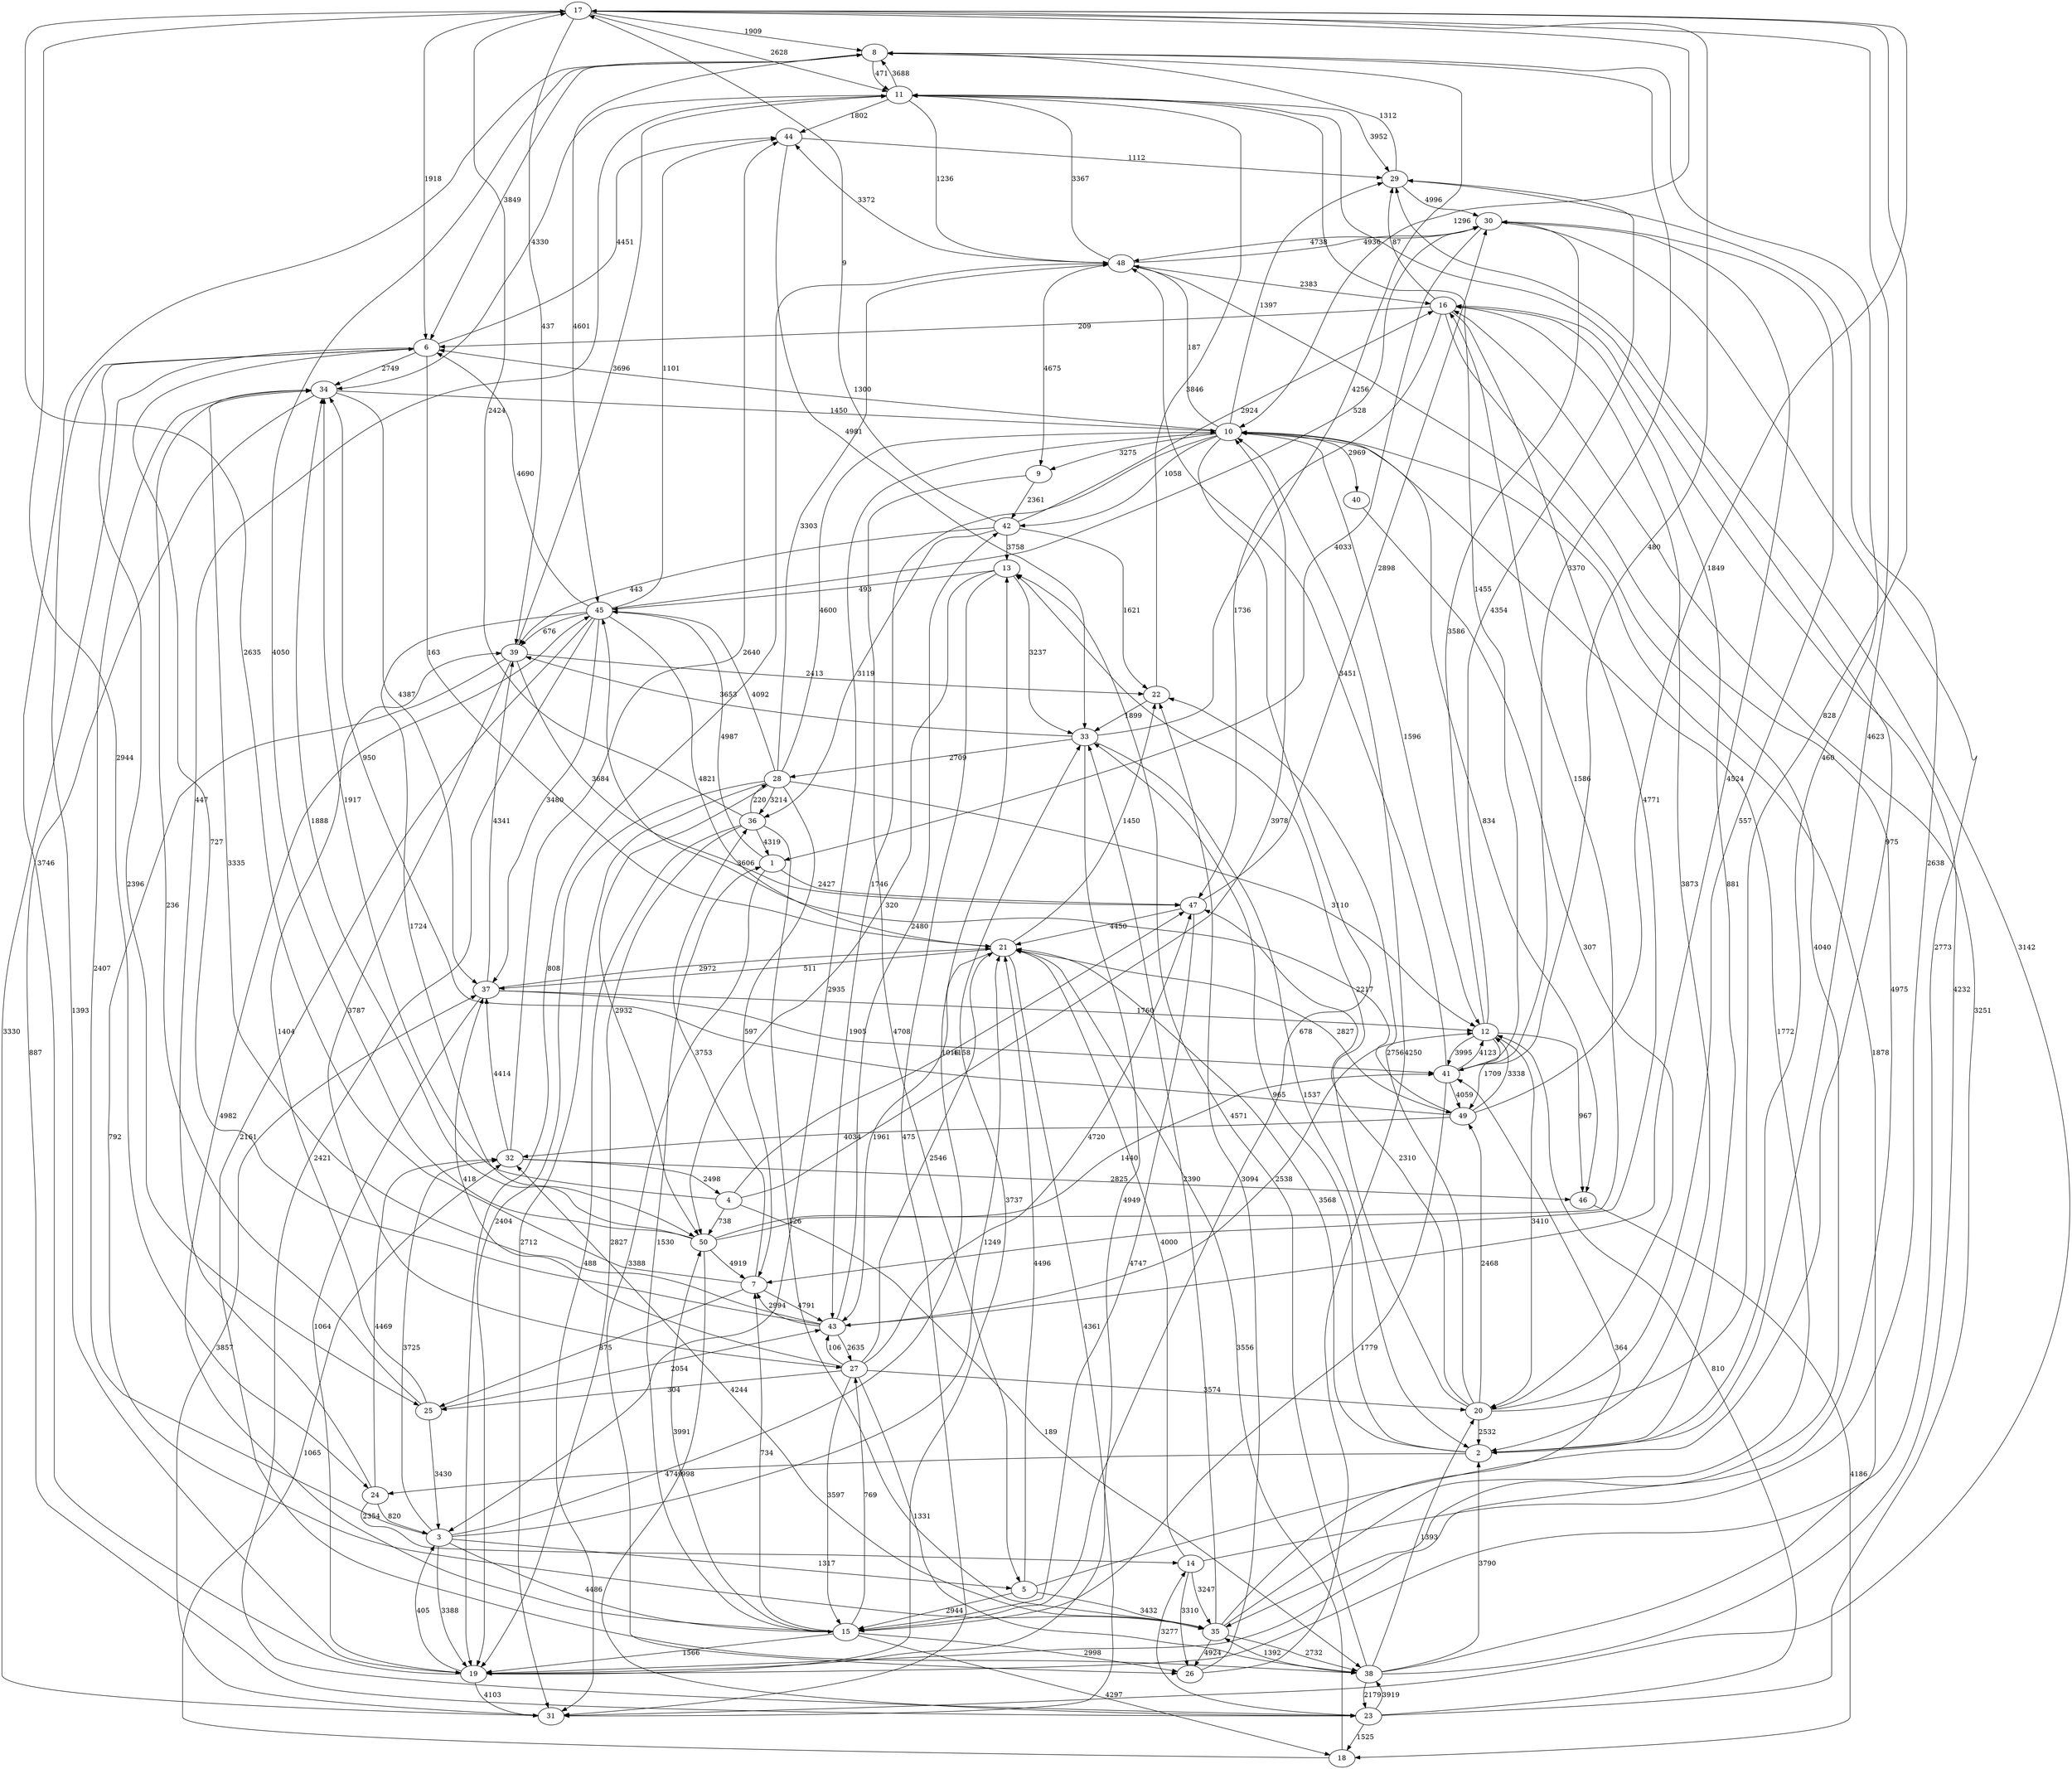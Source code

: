strict digraph  {
	17 -> 8	 [label=1909];
	17 -> 11	 [label=2628];
	17 -> 39	 [label=437];
	17 -> 24	 [label=2944];
	17 -> 6	 [label=1918];
	17 -> 10	 [label=1296];
	8 -> 11	 [label=471];
	8 -> 6	 [label=3849];
	8 -> 41	 [label=3370];
	8 -> 45	 [label=4601];
	8 -> 2	 [label=460];
	11 -> 8	 [label=3688];
	11 -> 29	 [label=3952];
	11 -> 48	 [label=1236];
	11 -> 34	 [label=4330];
	11 -> 44	 [label=1802];
	39 -> 11	 [label=3696];
	39 -> 47	 [label=3684];
	39 -> 27	 [label=3787];
	39 -> 35	 [label=792];
	39 -> 22	 [label=2413];
	24 -> 11	 [label=447];
	24 -> 3	 [label=820];
	24 -> 32	 [label=4469];
	24 -> 14	 [label=2354];
	6 -> 19	 [label=1393];
	6 -> 31	 [label=3330];
	6 -> 34	 [label=2749];
	6 -> 21	 [label=163];
	6 -> 44	 [label=4451];
	6 -> 25	 [label=2396];
	10 -> 6	 [label=1300];
	10 -> 29	 [label=1397];
	10 -> 3	 [label=2935];
	10 -> 43	 [label=1746];
	10 -> 48	 [label=187];
	10 -> 12	 [label=1596];
	10 -> 42	 [label=1058];
	10 -> 46	 [label=834];
	10 -> 40	 [label=2969];
	10 -> 15	 [label=678];
	10 -> 9	 [label=3275];
	41 -> 17	 [label=480];
	41 -> 11	 [label=1455];
	41 -> 48	 [label=3451];
	41 -> 12	 [label=4123];
	41 -> 15	 [label=1779];
	41 -> 49	 [label=4059];
	45 -> 39	 [label=676];
	45 -> 6	 [label=4690];
	45 -> 30	 [label=528];
	45 -> 38	 [label=2161];
	45 -> 37	 [label=3480];
	45 -> 21	 [label=4821];
	45 -> 50	 [label=1724];
	45 -> 44	 [label=1101];
	45 -> 23	 [label=2421];
	2 -> 17	 [label=4623];
	2 -> 24	 [label=4749];
	2 -> 16	 [label=881];
	2 -> 33	 [label=965];
	2 -> 21	 [label=3568];
	16 -> 6	 [label=209];
	16 -> 2	 [label=3873];
	16 -> 19	 [label=4975];
	16 -> 29	 [label=87];
	16 -> 7	 [label=4771];
	16 -> 47	 [label=1736];
	19 -> 8	 [label=3746];
	19 -> 33	 [label=3737];
	19 -> 31	 [label=4103];
	19 -> 3	 [label=405];
	29 -> 8	 [label=1312];
	29 -> 30	 [label=4996];
	7 -> 17	 [label=2635];
	7 -> 43	 [label=4791];
	7 -> 36	 [label=3753];
	7 -> 25	 [label=875];
	47 -> 30	 [label=2898];
	47 -> 15	 [label=4747];
	47 -> 21	 [label=4450];
	33 -> 8	 [label=4256];
	33 -> 39	 [label=3653];
	33 -> 2	 [label=1537];
	33 -> 19	 [label=4949];
	33 -> 28	 [label=2709];
	31 -> 29	 [label=3142];
	31 -> 37	 [label=3857];
	3 -> 19	 [label=3388];
	3 -> 34	 [label=2407];
	3 -> 32	 [label=3725];
	3 -> 15	 [label=4486];
	3 -> 21	 [label=1249];
	3 -> 13	 [label=1016];
	3 -> 5	 [label=1317];
	30 -> 19	 [label=2773];
	30 -> 43	 [label=4524];
	30 -> 1	 [label=4033];
	30 -> 48	 [label=4738];
	43 -> 6	 [label=727];
	43 -> 7	 [label=2994];
	43 -> 34	 [label=3335];
	43 -> 12	 [label=2538];
	43 -> 27	 [label=2635];
	43 -> 42	 [label=2480];
	1 -> 45	 [label=4987];
	1 -> 47	 [label=2427];
	1 -> 26	 [label=3388];
	48 -> 11	 [label=3367];
	48 -> 16	 [label=2383];
	48 -> 19	 [label=808];
	48 -> 30	 [label=4936];
	48 -> 35	 [label=4040];
	48 -> 9	 [label=4675];
	48 -> 44	 [label=3372];
	34 -> 10	 [label=1450];
	34 -> 37	 [label=4387];
	34 -> 23	 [label=887];
	12 -> 41	 [label=3995];
	12 -> 29	 [label=4354];
	12 -> 30	 [label=3586];
	12 -> 46	 [label=967];
	12 -> 49	 [label=1709];
	12 -> 20	 [label=3410];
	27 -> 47	 [label=4720];
	27 -> 43	 [label=106];
	27 -> 38	 [label=1331];
	27 -> 15	 [label=3597];
	27 -> 37	 [label=418];
	27 -> 21	 [label=2546];
	27 -> 20	 [label=3574];
	27 -> 25	 [label=304];
	42 -> 17	 [label=9];
	42 -> 39	 [label=443];
	42 -> 16	 [label=2924];
	42 -> 22	 [label=1621];
	42 -> 36	 [label=3119];
	42 -> 13	 [label=3758];
	35 -> 10	 [label=1772];
	35 -> 41	 [label=364];
	35 -> 33	 [label=2390];
	35 -> 38	 [label=2732];
	35 -> 26	 [label=4924];
	35 -> 32	 [label=4244];
	38 -> 10	 [label=1878];
	38 -> 2	 [label=3790];
	38 -> 16	 [label=4232];
	38 -> 35	 [label=1392];
	38 -> 13	 [label=4571];
	38 -> 23	 [label=2179];
	38 -> 20	 [label=1393];
	26 -> 10	 [label=4250];
	26 -> 22	 [label=3094];
	32 -> 46	 [label=2825];
	32 -> 37	 [label=4414];
	32 -> 44	 [label=2640];
	32 -> 4	 [label=2498];
	46 -> 18	 [label=4186];
	40 -> 20	 [label=307];
	15 -> 45	 [label=4982];
	15 -> 19	 [label=1566];
	15 -> 7	 [label=734];
	15 -> 1	 [label=1530];
	15 -> 27	 [label=769];
	15 -> 26	 [label=2998];
	15 -> 50	 [label=3991];
	15 -> 18	 [label=4297];
	9 -> 42	 [label=2361];
	9 -> 5	 [label=4708];
	37 -> 39	 [label=4341];
	37 -> 41	 [label=1905];
	37 -> 19	 [label=1064];
	37 -> 12	 [label=1760];
	37 -> 21	 [label=2972];
	21 -> 31	 [label=4361];
	21 -> 43	 [label=1961];
	21 -> 37	 [label=511];
	21 -> 49	 [label=2827];
	21 -> 22	 [label=1450];
	49 -> 17	 [label=1849];
	49 -> 45	 [label=3606];
	49 -> 34	 [label=950];
	49 -> 12	 [label=3338];
	49 -> 32	 [label=4034];
	22 -> 11	 [label=3846];
	22 -> 33	 [label=1899];
	36 -> 17	 [label=2424];
	36 -> 19	 [label=2827];
	36 -> 31	 [label=488];
	36 -> 1	 [label=4319];
	36 -> 35	 [label=126];
	36 -> 28	 [label=220];
	13 -> 45	 [label=493];
	13 -> 33	 [label=3237];
	13 -> 31	 [label=475];
	13 -> 50	 [label=320];
	28 -> 10	 [label=4600];
	28 -> 45	 [label=4092];
	28 -> 19	 [label=2404];
	28 -> 7	 [label=597];
	28 -> 31	 [label=2712];
	28 -> 48	 [label=3303];
	28 -> 12	 [label=3110];
	28 -> 36	 [label=3214];
	28 -> 50	 [label=2932];
	50 -> 8	 [label=4050];
	50 -> 41	 [label=1440];
	50 -> 16	 [label=1586];
	50 -> 7	 [label=4919];
	50 -> 34	 [label=1888];
	50 -> 23	 [label=998];
	44 -> 29	 [label=1112];
	44 -> 33	 [label=4981];
	23 -> 16	 [label=3251];
	23 -> 12	 [label=810];
	23 -> 38	 [label=3919];
	23 -> 18	 [label=1525];
	23 -> 14	 [label=3277];
	18 -> 32	 [label=1065];
	18 -> 21	 [label=3556];
	14 -> 29	 [label=2638];
	14 -> 35	 [label=3247];
	14 -> 26	 [label=3310];
	14 -> 21	 [label=4000];
	20 -> 17	 [label=828];
	20 -> 2	 [label=2532];
	20 -> 47	 [label=2310];
	20 -> 30	 [label=557];
	20 -> 49	 [label=2468];
	20 -> 22	 [label=2756];
	20 -> 13	 [label=2217];
	25 -> 39	 [label=1404];
	25 -> 3	 [label=3430];
	25 -> 43	 [label=2054];
	25 -> 34	 [label=236];
	5 -> 11	 [label=975];
	5 -> 35	 [label=3432];
	5 -> 15	 [label=2944];
	5 -> 21	 [label=4496];
	4 -> 10	 [label=3978];
	4 -> 47	 [label=4158];
	4 -> 34	 [label=1917];
	4 -> 38	 [label=189];
	4 -> 50	 [label=738];
}
